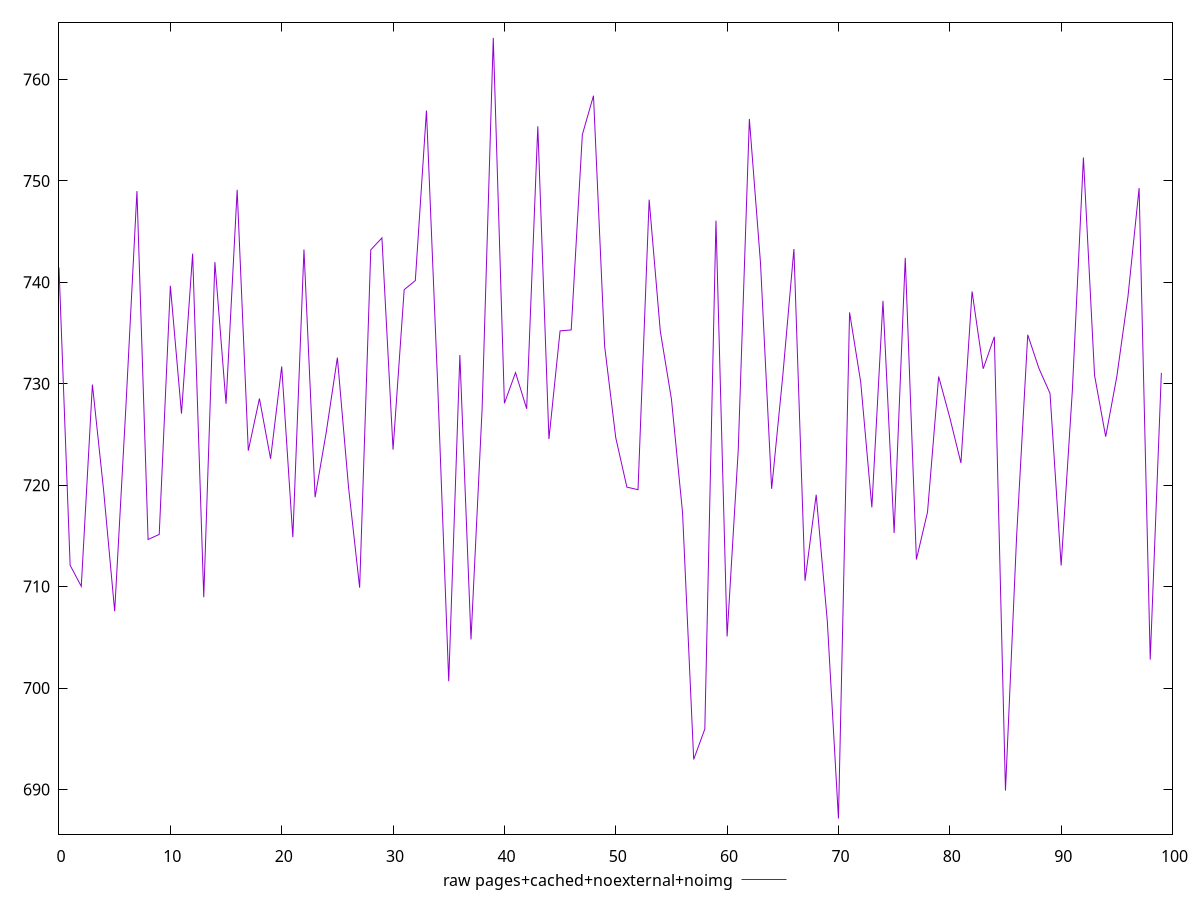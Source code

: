 $_rawPagesCachedNoexternalNoimg <<EOF
741.4640000000006
712.1
710.0279999999999
729.9200000000005
719.5600000000005
707.5760000000005
727.5679999999998
748.9999999999999
714.648
715.1480000000008
739.664
727.0560000000008
742.8240000000002
708.9520000000007
741.9959999999998
728.0279999999998
749.1200000000003
723.4040000000003
728.5440000000006
722.604000000001
731.7000000000006
714.8720000000008
743.2360000000002
718.8119999999996
725.2240000000004
732.5760000000001
719.8200000000002
709.8960000000006
743.2080000000007
744.3799999999999
723.5080000000002
739.28
740.1719999999999
756.9360000000004
730.1360000000005
700.6719999999992
732.8360000000002
704.7919999999997
727.5680000000003
764.1000000000003
728.0720000000007
731.096
727.5360000000002
755.3840000000006
724.5520000000005
735.216
735.3080000000008
754.56
758.4000000000013
733.7199999999998
724.6840000000002
719.8120000000008
719.5560000000003
748.1520000000005
735.1919999999999
728.4919999999998
717.288000000001
692.9600000000005
695.9640000000004
746.0880000000009
705.0840000000004
723.456
756.1080000000001
741.9000000000002
719.6400000000002
730.7760000000007
743.2840000000003
710.5800000000004
719.0600000000013
706.5960000000002
687.1360000000004
737.0360000000003
730.1560000000001
717.8120000000006
738.1760000000008
715.2840000000002
742.4120000000004
712.676000000001
717.3520000000005
730.7120000000001
726.660000000001
722.196
739.1
731.4839999999999
734.6360000000003
689.8920000000003
714.936
734.828
731.5279999999996
729.0519999999997
712.0840000000001
729.2199999999999
752.3120000000002
730.8360000000004
724.7840000000006
730.72
738.5919999999999
749.2920000000001
702.8040000000002
731.0760000000005
EOF
set key outside below
set terminal pngcairo
set output "report_00005_2020-11-02T22-26-11.212Z/mainthread-work-breakdown/pages+cached+noexternal+noimg//raw.png"
set yrange [685.5967200000005:765.6392800000002]
plot $_rawPagesCachedNoexternalNoimg title "raw pages+cached+noexternal+noimg" with line ,